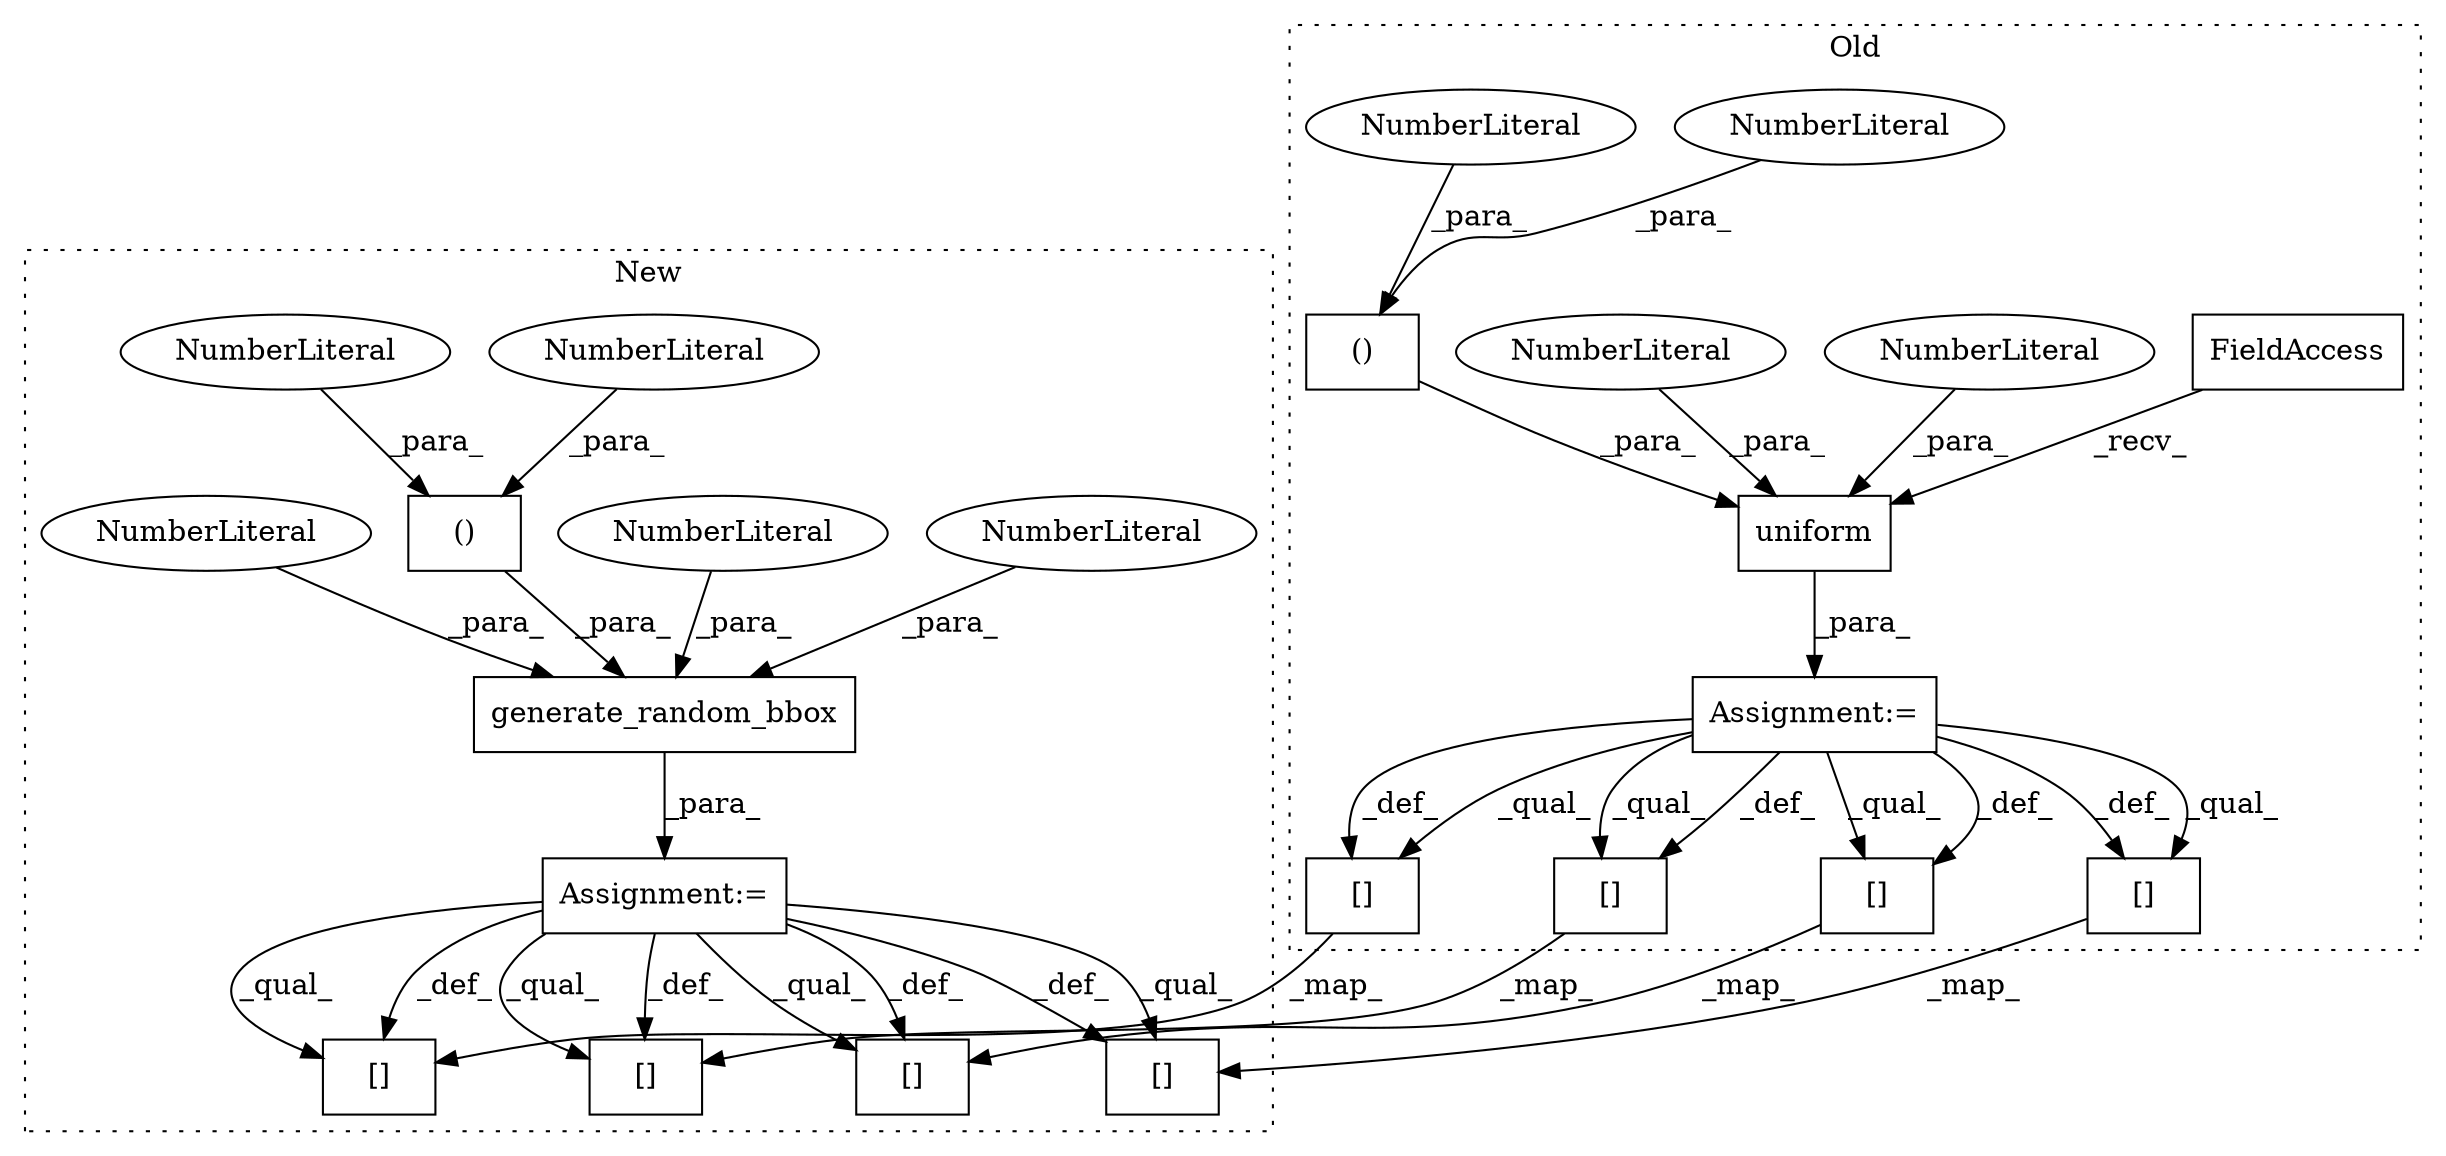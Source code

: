 digraph G {
subgraph cluster0 {
1 [label="uniform" a="32" s="272,310" l="8,2" shape="box"];
4 [label="()" a="106" s="294" l="16" shape="box"];
7 [label="NumberLiteral" a="34" s="294" l="2" shape="ellipse"];
10 [label="FieldAccess" a="22" s="259" l="12" shape="box"];
12 [label="[]" a="2" s="743,792" l="19,2" shape="box"];
13 [label="NumberLiteral" a="34" s="280" l="3" shape="ellipse"];
14 [label="[]" a="2" s="531,580" l="19,2" shape="box"];
18 [label="[]" a="2" s="637,686" l="19,2" shape="box"];
19 [label="NumberLiteral" a="34" s="284" l="4" shape="ellipse"];
20 [label="[]" a="2" s="425,474" l="19,2" shape="box"];
22 [label="NumberLiteral" a="34" s="309" l="1" shape="ellipse"];
24 [label="Assignment:=" a="7" s="258" l="1" shape="box"];
label = "Old";
style="dotted";
}
subgraph cluster1 {
2 [label="generate_random_bbox" a="32" s="333,385" l="21,1" shape="box"];
3 [label="()" a="106" s="362" l="17" shape="box"];
5 [label="NumberLiteral" a="34" s="377" l="2" shape="ellipse"];
6 [label="NumberLiteral" a="34" s="362" l="2" shape="ellipse"];
8 [label="NumberLiteral" a="34" s="381" l="1" shape="ellipse"];
9 [label="NumberLiteral" a="34" s="383" l="2" shape="ellipse"];
11 [label="[]" a="2" s="817,866" l="19,2" shape="box"];
15 [label="[]" a="2" s="605,654" l="19,2" shape="box"];
16 [label="NumberLiteral" a="34" s="354" l="2" shape="ellipse"];
17 [label="[]" a="2" s="711,760" l="19,2" shape="box"];
21 [label="[]" a="2" s="499,548" l="19,2" shape="box"];
23 [label="Assignment:=" a="7" s="332" l="1" shape="box"];
label = "New";
style="dotted";
}
1 -> 24 [label="_para_"];
2 -> 23 [label="_para_"];
3 -> 2 [label="_para_"];
4 -> 1 [label="_para_"];
5 -> 3 [label="_para_"];
6 -> 3 [label="_para_"];
7 -> 4 [label="_para_"];
8 -> 2 [label="_para_"];
9 -> 2 [label="_para_"];
10 -> 1 [label="_recv_"];
12 -> 11 [label="_map_"];
13 -> 1 [label="_para_"];
14 -> 15 [label="_map_"];
16 -> 2 [label="_para_"];
18 -> 17 [label="_map_"];
19 -> 1 [label="_para_"];
20 -> 21 [label="_map_"];
22 -> 4 [label="_para_"];
23 -> 15 [label="_qual_"];
23 -> 21 [label="_def_"];
23 -> 17 [label="_qual_"];
23 -> 21 [label="_qual_"];
23 -> 11 [label="_qual_"];
23 -> 15 [label="_def_"];
23 -> 17 [label="_def_"];
23 -> 11 [label="_def_"];
24 -> 12 [label="_qual_"];
24 -> 12 [label="_def_"];
24 -> 18 [label="_def_"];
24 -> 14 [label="_qual_"];
24 -> 20 [label="_def_"];
24 -> 18 [label="_qual_"];
24 -> 20 [label="_qual_"];
24 -> 14 [label="_def_"];
}